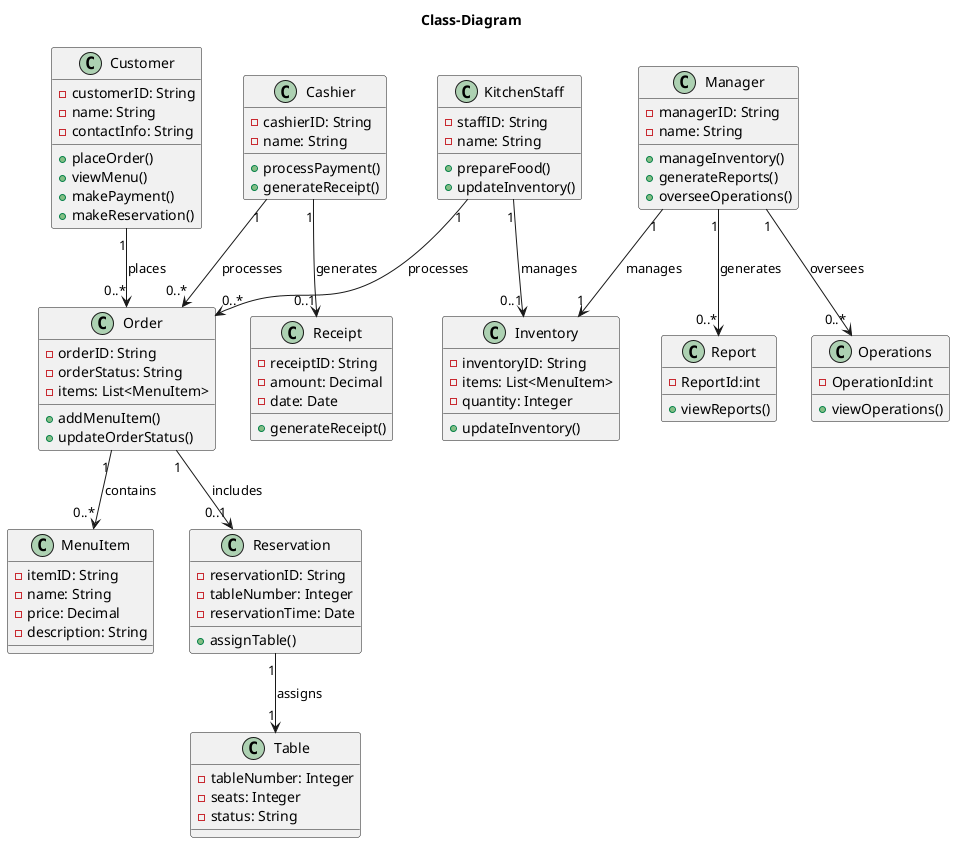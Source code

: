 @startuml

title "Class-Diagram"
' Define the classes
class Customer {
    - customerID: String
    - name: String
    - contactInfo: String
    + placeOrder()
    + viewMenu()
    + makePayment()
    + makeReservation()
}

class Order {
    - orderID: String
    - orderStatus: String
    - items: List<MenuItem>
    + addMenuItem()
    + updateOrderStatus()
}

class MenuItem {
    - itemID: String
    - name: String
    - price: Decimal
    - description: String
}

class Reservation {
    - reservationID: String
    - tableNumber: Integer
    - reservationTime: Date
    + assignTable()
}

class Table {
    - tableNumber: Integer
    - seats: Integer
    - status: String
}

class KitchenStaff {
    - staffID: String
    - name: String
    + prepareFood()
    + updateInventory()
}

class Inventory {
    - inventoryID: String
    - items: List<MenuItem>
    - quantity: Integer
    + updateInventory()
}

class Cashier {
    - cashierID: String
    - name: String
    + processPayment()
    + generateReceipt()
}

class Receipt {
    - receiptID: String
    - amount: Decimal
    - date: Date
    + generateReceipt()
}

class Manager {
    - managerID: String
    - name: String
    + manageInventory()
    + generateReports()
    + overseeOperations()
}

class Operations{
-OperationId:int
+viewOperations()
}

class Report{
-ReportId:int
+viewReports()
}


' Relationships
Customer "1" --> "0..*" Order : places
Order "1" --> "0..*" MenuItem : contains
Order "1" --> "0..1" Reservation : includes
Reservation "1" --> "1" Table : assigns
KitchenStaff "1" --> "0..1" Inventory : manages
KitchenStaff "1" --> "0..*" Order : processes
Cashier "1" --> "0..1" Receipt : generates
Cashier "1" --> "0..*" Order : processes
Manager "1" --> "1" Inventory : manages
Manager "1" --> "0..*" Report : generates
Manager "1" --> "0..*" Operations : oversees
@enduml